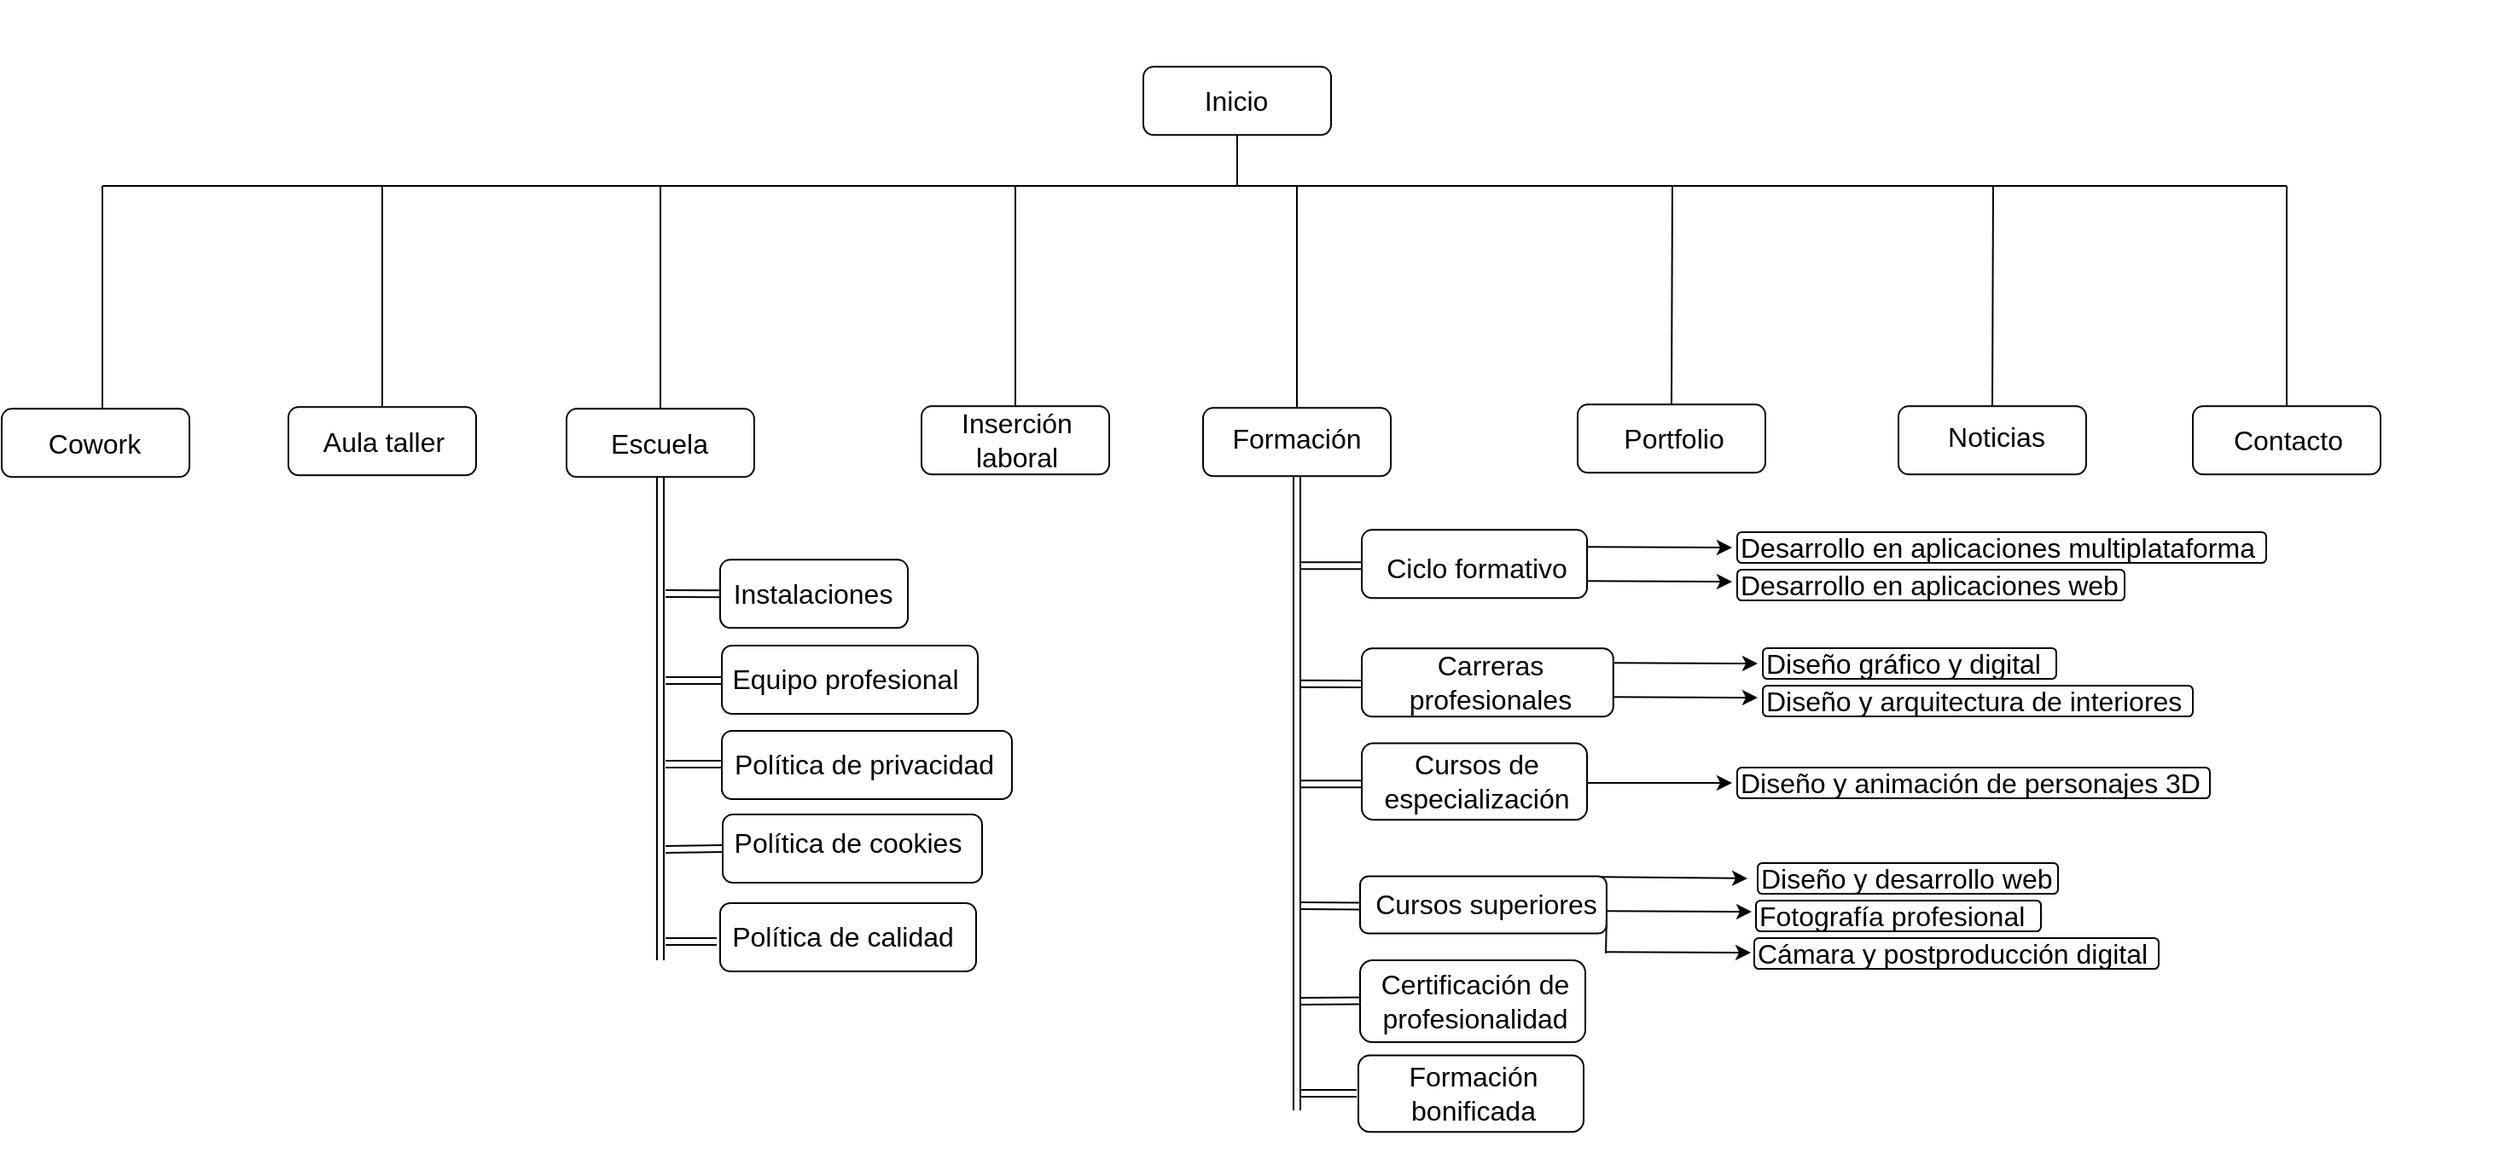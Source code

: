 <mxfile version="12.0.2" type="github" pages="1"><diagram id="-ySqdlJw9_MXb2U4OjLX" name="Page-1"><mxGraphModel dx="2816" dy="1560" grid="1" gridSize="10" guides="1" tooltips="1" connect="1" arrows="1" fold="1" page="1" pageScale="1" pageWidth="827" pageHeight="1169" math="0" shadow="0"><root><mxCell id="0"/><mxCell id="1" parent="0"/><mxCell id="H0dECMqXrJGwn1z7Tc3c-14" value="" style="group" parent="1" vertex="1" connectable="0"><mxGeometry x="202" y="253" width="150" height="50" as="geometry"/></mxCell><mxCell id="H0dECMqXrJGwn1z7Tc3c-15" value="" style="group" parent="H0dECMqXrJGwn1z7Tc3c-14" vertex="1" connectable="0"><mxGeometry width="150" height="50" as="geometry"/></mxCell><mxCell id="H0dECMqXrJGwn1z7Tc3c-70" value="" style="group" parent="H0dECMqXrJGwn1z7Tc3c-15" vertex="1" connectable="0"><mxGeometry x="-1" y="-3.333" width="114" height="40" as="geometry"/></mxCell><mxCell id="H0dECMqXrJGwn1z7Tc3c-16" value="" style="rounded=1;whiteSpace=wrap;html=1;fontSize=16;flipH=1;" parent="H0dECMqXrJGwn1z7Tc3c-70" vertex="1"><mxGeometry x="1" width="110" height="40" as="geometry"/></mxCell><mxCell id="H0dECMqXrJGwn1z7Tc3c-17" value="Aula taller" style="text;html=1;align=center;verticalAlign=middle;whiteSpace=wrap;rounded=0;fontSize=16;" parent="H0dECMqXrJGwn1z7Tc3c-70" vertex="1"><mxGeometry y="13.333" width="114" height="13" as="geometry"/></mxCell><mxCell id="H0dECMqXrJGwn1z7Tc3c-22" value="" style="group;flipH=1;" parent="1" vertex="1" connectable="0"><mxGeometry x="813" y="192" width="150" height="50" as="geometry"/></mxCell><mxCell id="H0dECMqXrJGwn1z7Tc3c-23" value="" style="group" parent="H0dECMqXrJGwn1z7Tc3c-22" vertex="1" connectable="0"><mxGeometry x="-240" y="60.5" width="150" height="50" as="geometry"/></mxCell><mxCell id="H0dECMqXrJGwn1z7Tc3c-73" value="" style="group" parent="H0dECMqXrJGwn1z7Tc3c-23" vertex="1" connectable="0"><mxGeometry x="-1" y="-3.333" width="114" height="40" as="geometry"/></mxCell><mxCell id="H0dECMqXrJGwn1z7Tc3c-24" value="" style="rounded=1;whiteSpace=wrap;html=1;fontSize=16;" parent="H0dECMqXrJGwn1z7Tc3c-73" vertex="1"><mxGeometry x="1" width="110" height="40" as="geometry"/></mxCell><mxCell id="H0dECMqXrJGwn1z7Tc3c-25" value="Inserción laboral" style="text;html=1;align=center;verticalAlign=middle;whiteSpace=wrap;rounded=0;fontSize=16;" parent="H0dECMqXrJGwn1z7Tc3c-73" vertex="1"><mxGeometry y="13.333" width="114" height="13" as="geometry"/></mxCell><mxCell id="H0dECMqXrJGwn1z7Tc3c-26" value="" style="group;flipH=1;" parent="1" vertex="1" connectable="0"><mxGeometry x="1213" y="11.5" width="284" height="55" as="geometry"/></mxCell><mxCell id="H0dECMqXrJGwn1z7Tc3c-27" value="" style="group;flipH=1;" parent="H0dECMqXrJGwn1z7Tc3c-26" vertex="1" connectable="0"><mxGeometry width="284" height="55" as="geometry"/></mxCell><mxCell id="H0dECMqXrJGwn1z7Tc3c-30" value="" style="group" parent="H0dECMqXrJGwn1z7Tc3c-27" vertex="1" connectable="0"><mxGeometry x="-255.5" y="240" width="150" height="50" as="geometry"/></mxCell><mxCell id="H0dECMqXrJGwn1z7Tc3c-31" value="" style="group" parent="H0dECMqXrJGwn1z7Tc3c-30" vertex="1" connectable="0"><mxGeometry width="150" height="50" as="geometry"/></mxCell><mxCell id="H0dECMqXrJGwn1z7Tc3c-32" value="" style="rounded=1;whiteSpace=wrap;html=1;fontSize=16;" parent="H0dECMqXrJGwn1z7Tc3c-31" vertex="1"><mxGeometry y="-3.333" width="110" height="40" as="geometry"/></mxCell><mxCell id="H0dECMqXrJGwn1z7Tc3c-33" value="Portfolio" style="text;html=1;align=center;verticalAlign=middle;whiteSpace=wrap;rounded=0;fontSize=16;" parent="H0dECMqXrJGwn1z7Tc3c-31" vertex="1"><mxGeometry x="-1" y="10" width="114" height="13" as="geometry"/></mxCell><mxCell id="H0dECMqXrJGwn1z7Tc3c-35" value="" style="group;flipH=1;" parent="1" vertex="1" connectable="0"><mxGeometry x="1306" y="244.5" width="150" height="50" as="geometry"/></mxCell><mxCell id="H0dECMqXrJGwn1z7Tc3c-39" value="" style="group;flipH=1;" parent="1" vertex="1" connectable="0"><mxGeometry x="1318" y="252.5" width="150" height="50" as="geometry"/></mxCell><mxCell id="H0dECMqXrJGwn1z7Tc3c-40" value="" style="group" parent="H0dECMqXrJGwn1z7Tc3c-39" vertex="1" connectable="0"><mxGeometry width="150" height="50" as="geometry"/></mxCell><mxCell id="H0dECMqXrJGwn1z7Tc3c-41" value="" style="rounded=1;whiteSpace=wrap;html=1;fontSize=16;" parent="H0dECMqXrJGwn1z7Tc3c-40" vertex="1"><mxGeometry y="-3.333" width="110" height="40" as="geometry"/></mxCell><mxCell id="H0dECMqXrJGwn1z7Tc3c-42" value="Contacto" style="text;html=1;align=center;verticalAlign=middle;whiteSpace=wrap;rounded=0;fontSize=16;" parent="H0dECMqXrJGwn1z7Tc3c-40" vertex="1"><mxGeometry x="-1" y="10" width="114" height="13" as="geometry"/></mxCell><mxCell id="H0dECMqXrJGwn1z7Tc3c-50" value="" style="group;flipH=1;" parent="1" vertex="1" connectable="0"><mxGeometry x="394" y="392.5" width="276" height="100" as="geometry"/></mxCell><mxCell id="H0dECMqXrJGwn1z7Tc3c-51" value="" style="group" parent="H0dECMqXrJGwn1z7Tc3c-50" vertex="1" connectable="0"><mxGeometry width="276" height="100" as="geometry"/></mxCell><mxCell id="H0dECMqXrJGwn1z7Tc3c-52" value="" style="rounded=1;whiteSpace=wrap;html=1;fontSize=16;" parent="H0dECMqXrJGwn1z7Tc3c-51" vertex="1"><mxGeometry x="62" y="-3" width="150" height="40" as="geometry"/></mxCell><mxCell id="H0dECMqXrJGwn1z7Tc3c-53" value="Equipo profesional" style="text;html=1;align=center;verticalAlign=middle;whiteSpace=wrap;rounded=0;fontSize=16;flipH=1;" parent="H0dECMqXrJGwn1z7Tc3c-51" vertex="1"><mxGeometry x="59" y="10" width="151" height="13" as="geometry"/></mxCell><mxCell id="H0dECMqXrJGwn1z7Tc3c-54" value="" style="group;flipH=1;" parent="H0dECMqXrJGwn1z7Tc3c-51" vertex="1" connectable="0"><mxGeometry y="50" width="276" height="50" as="geometry"/></mxCell><mxCell id="H0dECMqXrJGwn1z7Tc3c-55" value="" style="group" parent="H0dECMqXrJGwn1z7Tc3c-54" vertex="1" connectable="0"><mxGeometry width="276" height="50" as="geometry"/></mxCell><mxCell id="H0dECMqXrJGwn1z7Tc3c-56" value="" style="rounded=1;whiteSpace=wrap;html=1;fontSize=16;" parent="H0dECMqXrJGwn1z7Tc3c-55" vertex="1"><mxGeometry x="62" y="-3" width="170" height="40" as="geometry"/></mxCell><mxCell id="H0dECMqXrJGwn1z7Tc3c-57" value="Política de privacidad" style="text;html=1;align=center;verticalAlign=middle;whiteSpace=wrap;rounded=0;fontSize=16;flipH=1;" parent="H0dECMqXrJGwn1z7Tc3c-55" vertex="1"><mxGeometry x="64" y="10" width="163" height="13" as="geometry"/></mxCell><mxCell id="H0dECMqXrJGwn1z7Tc3c-58" value="" style="group;flipH=1;" parent="1" vertex="1" connectable="0"><mxGeometry x="435" y="541.5" width="276" height="50" as="geometry"/></mxCell><mxCell id="H0dECMqXrJGwn1z7Tc3c-59" value="" style="group" parent="H0dECMqXrJGwn1z7Tc3c-58" vertex="1" connectable="0"><mxGeometry width="276" height="50" as="geometry"/></mxCell><mxCell id="H0dECMqXrJGwn1z7Tc3c-60" value="" style="rounded=1;whiteSpace=wrap;html=1;fontSize=16;" parent="H0dECMqXrJGwn1z7Tc3c-59" vertex="1"><mxGeometry x="20" y="-1" width="150" height="40" as="geometry"/></mxCell><mxCell id="H0dECMqXrJGwn1z7Tc3c-61" value="Política de calidad" style="text;html=1;align=center;verticalAlign=middle;whiteSpace=wrap;rounded=0;fontSize=16;flipH=1;" parent="H0dECMqXrJGwn1z7Tc3c-59" vertex="1"><mxGeometry x="24" y="12" width="136" height="13" as="geometry"/></mxCell><mxCell id="H0dECMqXrJGwn1z7Tc3c-62" value="" style="group;flipH=1;" parent="1" vertex="1" connectable="0"><mxGeometry x="313" y="491.5" width="276" height="50" as="geometry"/></mxCell><mxCell id="H0dECMqXrJGwn1z7Tc3c-63" value="" style="group" parent="H0dECMqXrJGwn1z7Tc3c-62" vertex="1" connectable="0"><mxGeometry x="124.5" y="-5" width="276" height="50" as="geometry"/></mxCell><mxCell id="H0dECMqXrJGwn1z7Tc3c-64" value="" style="rounded=1;whiteSpace=wrap;html=1;fontSize=16;" parent="H0dECMqXrJGwn1z7Tc3c-63" vertex="1"><mxGeometry x="19" y="2" width="152" height="40" as="geometry"/></mxCell><mxCell id="H0dECMqXrJGwn1z7Tc3c-65" value="Política de cookies" style="text;html=1;align=center;verticalAlign=middle;whiteSpace=wrap;rounded=0;fontSize=16;flipH=1;" parent="H0dECMqXrJGwn1z7Tc3c-63" vertex="1"><mxGeometry x="24" y="12" width="136" height="13" as="geometry"/></mxCell><mxCell id="H0dECMqXrJGwn1z7Tc3c-69" value="" style="group" parent="1" vertex="1" connectable="0"><mxGeometry x="34" y="254" width="110" height="50" as="geometry"/></mxCell><mxCell id="H0dECMqXrJGwn1z7Tc3c-9" value="" style="group;flipH=1;" parent="H0dECMqXrJGwn1z7Tc3c-69" vertex="1" connectable="0"><mxGeometry width="110" height="50" as="geometry"/></mxCell><mxCell id="H0dECMqXrJGwn1z7Tc3c-10" value="" style="group" parent="H0dECMqXrJGwn1z7Tc3c-9" vertex="1" connectable="0"><mxGeometry width="110" height="50" as="geometry"/></mxCell><mxCell id="H0dECMqXrJGwn1z7Tc3c-11" value="" style="rounded=1;whiteSpace=wrap;html=1;fontSize=16;" parent="H0dECMqXrJGwn1z7Tc3c-10" vertex="1"><mxGeometry y="-3.333" width="110" height="40" as="geometry"/></mxCell><mxCell id="H0dECMqXrJGwn1z7Tc3c-12" value="Cowork" style="text;html=1;align=center;verticalAlign=middle;whiteSpace=wrap;rounded=0;fontSize=16;" parent="H0dECMqXrJGwn1z7Tc3c-10" vertex="1"><mxGeometry x="36" y="10" width="36.667" height="13.333" as="geometry"/></mxCell><mxCell id="H0dECMqXrJGwn1z7Tc3c-72" value="" style="group" parent="1" vertex="1" connectable="0"><mxGeometry x="703" y="53.5" width="110" height="50" as="geometry"/></mxCell><mxCell id="H0dECMqXrJGwn1z7Tc3c-7" value="" style="group" parent="H0dECMqXrJGwn1z7Tc3c-72" vertex="1" connectable="0"><mxGeometry width="110" height="50" as="geometry"/></mxCell><mxCell id="H0dECMqXrJGwn1z7Tc3c-3" value="" style="group" parent="H0dECMqXrJGwn1z7Tc3c-7" vertex="1" connectable="0"><mxGeometry width="110" height="50" as="geometry"/></mxCell><mxCell id="H0dECMqXrJGwn1z7Tc3c-6" value="" style="rounded=1;whiteSpace=wrap;html=1;fontSize=16;" parent="H0dECMqXrJGwn1z7Tc3c-3" vertex="1"><mxGeometry y="-3.333" width="110" height="40" as="geometry"/></mxCell><mxCell id="H0dECMqXrJGwn1z7Tc3c-1" value="Inicio" style="text;html=1;align=center;verticalAlign=middle;whiteSpace=wrap;rounded=0;fontSize=16;" parent="H0dECMqXrJGwn1z7Tc3c-3" vertex="1"><mxGeometry x="36" y="10" width="36.667" height="13.333" as="geometry"/></mxCell><mxCell id="AYn5qK8sxuK3q6k_qDAS-67" value="" style="group" vertex="1" connectable="0" parent="1"><mxGeometry x="736" y="250.167" width="625" height="439.333" as="geometry"/></mxCell><mxCell id="H0dECMqXrJGwn1z7Tc3c-101" value="" style="group;flipH=1;" parent="AYn5qK8sxuK3q6k_qDAS-67" vertex="1" connectable="0"><mxGeometry x="94" y="277.333" width="197" height="42" as="geometry"/></mxCell><mxCell id="H0dECMqXrJGwn1z7Tc3c-102" value="" style="group" parent="H0dECMqXrJGwn1z7Tc3c-101" vertex="1" connectable="0"><mxGeometry width="197.0" height="42" as="geometry"/></mxCell><mxCell id="AYn5qK8sxuK3q6k_qDAS-21" value="" style="group" vertex="1" connectable="0" parent="H0dECMqXrJGwn1z7Tc3c-102"><mxGeometry x="-1.313" y="-2.8" width="149.72" height="33.6" as="geometry"/></mxCell><mxCell id="H0dECMqXrJGwn1z7Tc3c-103" value="" style="rounded=1;whiteSpace=wrap;html=1;fontSize=16;" parent="AYn5qK8sxuK3q6k_qDAS-21" vertex="1"><mxGeometry x="1.313" width="144.467" height="33.6" as="geometry"/></mxCell><mxCell id="H0dECMqXrJGwn1z7Tc3c-104" value="Cursos superiores" style="text;html=1;align=center;verticalAlign=middle;whiteSpace=wrap;rounded=0;fontSize=16;" parent="AYn5qK8sxuK3q6k_qDAS-21" vertex="1"><mxGeometry y="11.2" width="149.72" height="10.92" as="geometry"/></mxCell><mxCell id="H0dECMqXrJGwn1z7Tc3c-106" value="" style="group;flipH=1;" parent="AYn5qK8sxuK3q6k_qDAS-67" vertex="1" connectable="0"><mxGeometry x="94" y="327.833" width="180" height="60" as="geometry"/></mxCell><mxCell id="H0dECMqXrJGwn1z7Tc3c-107" value="" style="group" parent="H0dECMqXrJGwn1z7Tc3c-106" vertex="1" connectable="0"><mxGeometry width="180" height="60" as="geometry"/></mxCell><mxCell id="AYn5qK8sxuK3q6k_qDAS-23" value="" style="group" vertex="1" connectable="0" parent="H0dECMqXrJGwn1z7Tc3c-107"><mxGeometry x="-1.2" y="-4.0" width="136.8" height="48" as="geometry"/></mxCell><mxCell id="H0dECMqXrJGwn1z7Tc3c-108" value="" style="rounded=1;whiteSpace=wrap;html=1;fontSize=16;" parent="AYn5qK8sxuK3q6k_qDAS-23" vertex="1"><mxGeometry x="1.2" width="132" height="48" as="geometry"/></mxCell><mxCell id="H0dECMqXrJGwn1z7Tc3c-109" value="Certificación de profesionalidad" style="text;html=1;align=center;verticalAlign=middle;whiteSpace=wrap;rounded=0;fontSize=16;" parent="AYn5qK8sxuK3q6k_qDAS-23" vertex="1"><mxGeometry y="16" width="136.8" height="15.6" as="geometry"/></mxCell><mxCell id="AYn5qK8sxuK3q6k_qDAS-20" value="" style="group" vertex="1" connectable="0" parent="AYn5qK8sxuK3q6k_qDAS-67"><mxGeometry x="95" y="144.333" width="201" height="50" as="geometry"/></mxCell><mxCell id="AYn5qK8sxuK3q6k_qDAS-6" value="" style="group;flipH=1;" vertex="1" connectable="0" parent="AYn5qK8sxuK3q6k_qDAS-20"><mxGeometry width="201" height="50" as="geometry"/></mxCell><mxCell id="AYn5qK8sxuK3q6k_qDAS-7" value="" style="group" vertex="1" connectable="0" parent="AYn5qK8sxuK3q6k_qDAS-6"><mxGeometry width="201" height="50" as="geometry"/></mxCell><mxCell id="AYn5qK8sxuK3q6k_qDAS-8" value="" style="rounded=1;whiteSpace=wrap;html=1;fontSize=16;" vertex="1" parent="AYn5qK8sxuK3q6k_qDAS-7"><mxGeometry y="-3.333" width="147.4" height="40" as="geometry"/></mxCell><mxCell id="AYn5qK8sxuK3q6k_qDAS-9" value="Carreras profesionales" style="text;html=1;align=center;verticalAlign=middle;whiteSpace=wrap;rounded=0;fontSize=16;" vertex="1" parent="AYn5qK8sxuK3q6k_qDAS-7"><mxGeometry x="-1.34" y="10" width="152.76" height="13" as="geometry"/></mxCell><mxCell id="AYn5qK8sxuK3q6k_qDAS-22" value="" style="group" vertex="1" connectable="0" parent="AYn5qK8sxuK3q6k_qDAS-67"><mxGeometry x="95" y="200.333" width="180" height="56" as="geometry"/></mxCell><mxCell id="AYn5qK8sxuK3q6k_qDAS-10" value="" style="group;flipH=1;" vertex="1" connectable="0" parent="AYn5qK8sxuK3q6k_qDAS-22"><mxGeometry width="180" height="56" as="geometry"/></mxCell><mxCell id="AYn5qK8sxuK3q6k_qDAS-11" value="" style="group" vertex="1" connectable="0" parent="AYn5qK8sxuK3q6k_qDAS-10"><mxGeometry width="180" height="56.0" as="geometry"/></mxCell><mxCell id="AYn5qK8sxuK3q6k_qDAS-12" value="" style="rounded=1;whiteSpace=wrap;html=1;fontSize=16;" vertex="1" parent="AYn5qK8sxuK3q6k_qDAS-11"><mxGeometry y="-3.733" width="132" height="44.8" as="geometry"/></mxCell><mxCell id="AYn5qK8sxuK3q6k_qDAS-13" value="Cursos de especialización" style="text;html=1;align=center;verticalAlign=middle;whiteSpace=wrap;rounded=0;fontSize=16;" vertex="1" parent="AYn5qK8sxuK3q6k_qDAS-11"><mxGeometry x="-1.2" y="11.2" width="136.8" height="14.56" as="geometry"/></mxCell><mxCell id="AYn5qK8sxuK3q6k_qDAS-24" value="" style="group" vertex="1" connectable="0" parent="AYn5qK8sxuK3q6k_qDAS-67"><mxGeometry x="93" y="383.333" width="180" height="56" as="geometry"/></mxCell><mxCell id="AYn5qK8sxuK3q6k_qDAS-14" value="" style="group;flipH=1;" vertex="1" connectable="0" parent="AYn5qK8sxuK3q6k_qDAS-24"><mxGeometry width="180" height="56" as="geometry"/></mxCell><mxCell id="AYn5qK8sxuK3q6k_qDAS-15" value="" style="group" vertex="1" connectable="0" parent="AYn5qK8sxuK3q6k_qDAS-14"><mxGeometry width="180" height="56.0" as="geometry"/></mxCell><mxCell id="AYn5qK8sxuK3q6k_qDAS-16" value="" style="rounded=1;whiteSpace=wrap;html=1;fontSize=16;" vertex="1" parent="AYn5qK8sxuK3q6k_qDAS-15"><mxGeometry y="-3.733" width="132" height="44.8" as="geometry"/></mxCell><mxCell id="AYn5qK8sxuK3q6k_qDAS-17" value="Formación bonificada" style="text;html=1;align=center;verticalAlign=middle;whiteSpace=wrap;rounded=0;fontSize=16;" vertex="1" parent="AYn5qK8sxuK3q6k_qDAS-15"><mxGeometry x="-1.2" y="11.2" width="136.8" height="14.56" as="geometry"/></mxCell><mxCell id="H0dECMqXrJGwn1z7Tc3c-28" value="" style="rounded=1;whiteSpace=wrap;html=1;fontSize=16;" parent="AYn5qK8sxuK3q6k_qDAS-67" vertex="1"><mxGeometry x="2" width="110" height="40" as="geometry"/></mxCell><mxCell id="AYn5qK8sxuK3q6k_qDAS-25" value="Formación" style="text;html=1;align=center;verticalAlign=middle;whiteSpace=wrap;rounded=0;fontSize=16;" vertex="1" parent="AYn5qK8sxuK3q6k_qDAS-67"><mxGeometry y="11.333" width="114" height="13" as="geometry"/></mxCell><mxCell id="AYn5qK8sxuK3q6k_qDAS-26" value="" style="shape=link;html=1;entryX=0.5;entryY=1;entryDx=0;entryDy=0;" edge="1" parent="AYn5qK8sxuK3q6k_qDAS-67" target="H0dECMqXrJGwn1z7Tc3c-28"><mxGeometry width="50" height="50" relative="1" as="geometry"><mxPoint x="57" y="411.833" as="sourcePoint"/><mxPoint x="-508" y="461.833" as="targetPoint"/></mxGeometry></mxCell><mxCell id="AYn5qK8sxuK3q6k_qDAS-27" value="" style="shape=link;html=1;spacing=2;" edge="1" parent="AYn5qK8sxuK3q6k_qDAS-67"><mxGeometry width="50" height="50" relative="1" as="geometry"><mxPoint x="59" y="401.833" as="sourcePoint"/><mxPoint x="92" y="401.833" as="targetPoint"/></mxGeometry></mxCell><mxCell id="AYn5qK8sxuK3q6k_qDAS-29" value="" style="shape=link;html=1;spacing=2;entryX=0.007;entryY=0.5;entryDx=0;entryDy=0;entryPerimeter=0;" edge="1" parent="AYn5qK8sxuK3q6k_qDAS-67" target="H0dECMqXrJGwn1z7Tc3c-109"><mxGeometry width="50" height="50" relative="1" as="geometry"><mxPoint x="59" y="347.833" as="sourcePoint"/><mxPoint x="89.8" y="347.633" as="targetPoint"/></mxGeometry></mxCell><mxCell id="AYn5qK8sxuK3q6k_qDAS-30" value="" style="shape=link;html=1;spacing=2;entryX=0.01;entryY=0.576;entryDx=0;entryDy=0;entryPerimeter=0;" edge="1" parent="AYn5qK8sxuK3q6k_qDAS-67" target="H0dECMqXrJGwn1z7Tc3c-104"><mxGeometry width="50" height="50" relative="1" as="geometry"><mxPoint x="59" y="291.833" as="sourcePoint"/><mxPoint x="93.758" y="291.633" as="targetPoint"/></mxGeometry></mxCell><mxCell id="AYn5qK8sxuK3q6k_qDAS-31" value="" style="shape=link;html=1;spacing=2;entryX=0.01;entryY=0.576;entryDx=0;entryDy=0;entryPerimeter=0;" edge="1" parent="AYn5qK8sxuK3q6k_qDAS-67"><mxGeometry width="50" height="50" relative="1" as="geometry"><mxPoint x="59" y="220.462" as="sourcePoint"/><mxPoint x="95.168" y="220.497" as="targetPoint"/></mxGeometry></mxCell><mxCell id="AYn5qK8sxuK3q6k_qDAS-32" value="" style="shape=link;html=1;spacing=2;entryX=0.01;entryY=0.576;entryDx=0;entryDy=0;entryPerimeter=0;" edge="1" parent="AYn5qK8sxuK3q6k_qDAS-67"><mxGeometry width="50" height="50" relative="1" as="geometry"><mxPoint x="59" y="161.769" as="sourcePoint"/><mxPoint x="95.168" y="161.804" as="targetPoint"/></mxGeometry></mxCell><mxCell id="AYn5qK8sxuK3q6k_qDAS-33" value="" style="shape=link;html=1;spacing=2;entryX=0.01;entryY=0.576;entryDx=0;entryDy=0;entryPerimeter=0;" edge="1" parent="AYn5qK8sxuK3q6k_qDAS-67"><mxGeometry width="50" height="50" relative="1" as="geometry"><mxPoint x="59" y="92.425" as="sourcePoint"/><mxPoint x="95.168" y="92.46" as="targetPoint"/></mxGeometry></mxCell><mxCell id="AYn5qK8sxuK3q6k_qDAS-1" value="" style="group;flipH=1;" vertex="1" connectable="0" parent="AYn5qK8sxuK3q6k_qDAS-67"><mxGeometry x="95" y="76.833" width="180" height="50" as="geometry"/></mxCell><mxCell id="AYn5qK8sxuK3q6k_qDAS-2" value="" style="group" vertex="1" connectable="0" parent="AYn5qK8sxuK3q6k_qDAS-1"><mxGeometry width="180" height="50" as="geometry"/></mxCell><mxCell id="AYn5qK8sxuK3q6k_qDAS-3" value="" style="rounded=1;whiteSpace=wrap;html=1;fontSize=16;" vertex="1" parent="AYn5qK8sxuK3q6k_qDAS-2"><mxGeometry y="-5.333" width="132" height="40" as="geometry"/></mxCell><mxCell id="AYn5qK8sxuK3q6k_qDAS-4" value="Ciclo formativo" style="text;html=1;align=center;verticalAlign=middle;whiteSpace=wrap;rounded=0;fontSize=16;" vertex="1" parent="AYn5qK8sxuK3q6k_qDAS-2"><mxGeometry x="-1.2" y="10" width="136.8" height="13" as="geometry"/></mxCell><mxCell id="AYn5qK8sxuK3q6k_qDAS-38" value="" style="endArrow=classic;html=1;exitX=1;exitY=0.25;exitDx=0;exitDy=0;" edge="1" parent="AYn5qK8sxuK3q6k_qDAS-67" source="AYn5qK8sxuK3q6k_qDAS-3"><mxGeometry width="50" height="50" relative="1" as="geometry"><mxPoint x="250" y="86.833" as="sourcePoint"/><mxPoint x="312" y="81.833" as="targetPoint"/></mxGeometry></mxCell><mxCell id="AYn5qK8sxuK3q6k_qDAS-39" value="" style="endArrow=classic;html=1;exitX=1;exitY=0.75;exitDx=0;exitDy=0;" edge="1" parent="AYn5qK8sxuK3q6k_qDAS-67" source="AYn5qK8sxuK3q6k_qDAS-3"><mxGeometry width="50" height="50" relative="1" as="geometry"><mxPoint x="237" y="91.5" as="sourcePoint"/><mxPoint x="312" y="101.833" as="targetPoint"/></mxGeometry></mxCell><mxCell id="AYn5qK8sxuK3q6k_qDAS-40" value="Desarrollo en aplicaciones multiplataforma" style="text;html=1;align=left;verticalAlign=middle;whiteSpace=wrap;rounded=1;fontSize=16;strokeColor=#000000;strokeWidth=1;perimeterSpacing=0;comic=0;shadow=0;glass=0;fillColor=none;" vertex="1" parent="AYn5qK8sxuK3q6k_qDAS-67"><mxGeometry x="315" y="72.833" width="310" height="18" as="geometry"/></mxCell><mxCell id="AYn5qK8sxuK3q6k_qDAS-41" value="Desarrollo en aplicaciones web" style="text;html=1;align=left;verticalAlign=middle;whiteSpace=wrap;rounded=1;fontSize=16;strokeColor=#000000;strokeWidth=1;perimeterSpacing=0;comic=0;shadow=0;glass=0;fillColor=none;" vertex="1" parent="AYn5qK8sxuK3q6k_qDAS-67"><mxGeometry x="315" y="94.833" width="227" height="18" as="geometry"/></mxCell><mxCell id="AYn5qK8sxuK3q6k_qDAS-44" value="" style="endArrow=classic;html=1;exitX=1;exitY=0.25;exitDx=0;exitDy=0;" edge="1" parent="AYn5qK8sxuK3q6k_qDAS-67"><mxGeometry width="50" height="50" relative="1" as="geometry"><mxPoint x="242" y="149.5" as="sourcePoint"/><mxPoint x="327" y="149.833" as="targetPoint"/></mxGeometry></mxCell><mxCell id="AYn5qK8sxuK3q6k_qDAS-45" value="" style="endArrow=classic;html=1;exitX=1;exitY=0.75;exitDx=0;exitDy=0;" edge="1" parent="AYn5qK8sxuK3q6k_qDAS-67"><mxGeometry width="50" height="50" relative="1" as="geometry"><mxPoint x="242" y="169.5" as="sourcePoint"/><mxPoint x="327" y="169.833" as="targetPoint"/></mxGeometry></mxCell><mxCell id="AYn5qK8sxuK3q6k_qDAS-46" value="Diseño gráfico y digital" style="text;html=1;align=left;verticalAlign=middle;whiteSpace=wrap;rounded=1;fontSize=16;strokeColor=#000000;strokeWidth=1;perimeterSpacing=0;comic=0;shadow=0;glass=0;fillColor=none;" vertex="1" parent="AYn5qK8sxuK3q6k_qDAS-67"><mxGeometry x="330" y="140.833" width="172" height="18" as="geometry"/></mxCell><mxCell id="AYn5qK8sxuK3q6k_qDAS-47" value="Diseño y arquitectura de interiores" style="text;html=1;align=left;verticalAlign=middle;whiteSpace=wrap;rounded=1;fontSize=16;strokeColor=#000000;strokeWidth=1;perimeterSpacing=0;comic=0;shadow=0;glass=0;fillColor=none;" vertex="1" parent="AYn5qK8sxuK3q6k_qDAS-67"><mxGeometry x="330" y="162.833" width="252" height="18" as="geometry"/></mxCell><mxCell id="AYn5qK8sxuK3q6k_qDAS-48" value="" style="endArrow=classic;html=1;" edge="1" parent="AYn5qK8sxuK3q6k_qDAS-67"><mxGeometry width="50" height="50" relative="1" as="geometry"><mxPoint x="227" y="219.833" as="sourcePoint"/><mxPoint x="312" y="219.833" as="targetPoint"/></mxGeometry></mxCell><mxCell id="AYn5qK8sxuK3q6k_qDAS-50" value="Diseño y animación de personajes 3D" style="text;html=1;align=left;verticalAlign=middle;whiteSpace=wrap;rounded=1;fontSize=16;strokeColor=#000000;strokeWidth=1;perimeterSpacing=0;comic=0;shadow=0;glass=0;fillColor=none;" vertex="1" parent="AYn5qK8sxuK3q6k_qDAS-67"><mxGeometry x="315" y="210.833" width="277" height="18" as="geometry"/></mxCell><mxCell id="AYn5qK8sxuK3q6k_qDAS-53" value="" style="endArrow=classic;html=1;exitX=1;exitY=0.25;exitDx=0;exitDy=0;" edge="1" parent="AYn5qK8sxuK3q6k_qDAS-67"><mxGeometry width="50" height="50" relative="1" as="geometry"><mxPoint x="235.5" y="275.0" as="sourcePoint"/><mxPoint x="321" y="275.833" as="targetPoint"/></mxGeometry></mxCell><mxCell id="AYn5qK8sxuK3q6k_qDAS-54" value="" style="endArrow=classic;html=1;exitX=1;exitY=0.75;exitDx=0;exitDy=0;" edge="1" parent="AYn5qK8sxuK3q6k_qDAS-67"><mxGeometry width="50" height="50" relative="1" as="geometry"><mxPoint x="238.5" y="295.0" as="sourcePoint"/><mxPoint x="323.5" y="295.333" as="targetPoint"/></mxGeometry></mxCell><mxCell id="AYn5qK8sxuK3q6k_qDAS-55" value="Diseño y desarrollo web" style="text;html=1;align=left;verticalAlign=middle;whiteSpace=wrap;rounded=1;fontSize=16;strokeColor=#000000;strokeWidth=1;perimeterSpacing=0;comic=0;shadow=0;glass=0;fillColor=none;" vertex="1" parent="AYn5qK8sxuK3q6k_qDAS-67"><mxGeometry x="327" y="266.833" width="176" height="18" as="geometry"/></mxCell><mxCell id="AYn5qK8sxuK3q6k_qDAS-56" value="Fotografía profesional" style="text;html=1;align=left;verticalAlign=middle;whiteSpace=wrap;rounded=1;fontSize=16;strokeColor=#000000;strokeWidth=1;perimeterSpacing=0;comic=0;shadow=0;glass=0;fillColor=none;" vertex="1" parent="AYn5qK8sxuK3q6k_qDAS-67"><mxGeometry x="326" y="288.833" width="167" height="18" as="geometry"/></mxCell><mxCell id="AYn5qK8sxuK3q6k_qDAS-61" value="" style="endArrow=classic;html=1;exitX=1;exitY=0.25;exitDx=0;exitDy=0;" edge="1" parent="AYn5qK8sxuK3q6k_qDAS-67"><mxGeometry width="50" height="50" relative="1" as="geometry"><mxPoint x="238" y="319.0" as="sourcePoint"/><mxPoint x="323" y="319.333" as="targetPoint"/></mxGeometry></mxCell><mxCell id="AYn5qK8sxuK3q6k_qDAS-63" value="Cámara y postproducción digital" style="text;html=1;align=left;verticalAlign=middle;whiteSpace=wrap;rounded=1;fontSize=16;strokeColor=#000000;strokeWidth=1;perimeterSpacing=0;comic=0;shadow=0;glass=0;fillColor=none;" vertex="1" parent="AYn5qK8sxuK3q6k_qDAS-67"><mxGeometry x="325" y="310.833" width="237" height="18" as="geometry"/></mxCell><mxCell id="AYn5qK8sxuK3q6k_qDAS-65" value="" style="endArrow=none;html=1;entryX=1;entryY=0.75;entryDx=0;entryDy=0;" edge="1" parent="AYn5qK8sxuK3q6k_qDAS-67" target="H0dECMqXrJGwn1z7Tc3c-103"><mxGeometry width="50" height="50" relative="1" as="geometry"><mxPoint x="238" y="319.833" as="sourcePoint"/><mxPoint x="242" y="461.833" as="targetPoint"/></mxGeometry></mxCell><mxCell id="AYn5qK8sxuK3q6k_qDAS-68" value="" style="group" vertex="1" connectable="0" parent="1"><mxGeometry x="365" y="254" width="200" height="320" as="geometry"/></mxCell><mxCell id="H0dECMqXrJGwn1z7Tc3c-45" value="" style="group;flipH=1;" parent="AYn5qK8sxuK3q6k_qDAS-68" vertex="1" connectable="0"><mxGeometry x="90" y="88.5" width="110" height="50" as="geometry"/></mxCell><mxCell id="H0dECMqXrJGwn1z7Tc3c-46" value="" style="group" parent="H0dECMqXrJGwn1z7Tc3c-45" vertex="1" connectable="0"><mxGeometry width="110" height="50" as="geometry"/></mxCell><mxCell id="H0dECMqXrJGwn1z7Tc3c-47" value="" style="rounded=1;whiteSpace=wrap;html=1;fontSize=16;" parent="H0dECMqXrJGwn1z7Tc3c-46" vertex="1"><mxGeometry y="-3.333" width="110" height="40" as="geometry"/></mxCell><mxCell id="H0dECMqXrJGwn1z7Tc3c-48" value="Instalaciones" style="text;html=1;align=center;verticalAlign=middle;whiteSpace=wrap;rounded=0;fontSize=16;" parent="H0dECMqXrJGwn1z7Tc3c-46" vertex="1"><mxGeometry x="36" y="10" width="36.667" height="13.333" as="geometry"/></mxCell><mxCell id="H0dECMqXrJGwn1z7Tc3c-71" value="" style="group" parent="AYn5qK8sxuK3q6k_qDAS-68" vertex="1" connectable="0"><mxGeometry width="110" height="50" as="geometry"/></mxCell><mxCell id="H0dECMqXrJGwn1z7Tc3c-18" value="" style="group;flipH=1;" parent="H0dECMqXrJGwn1z7Tc3c-71" vertex="1" connectable="0"><mxGeometry width="110" height="50" as="geometry"/></mxCell><mxCell id="H0dECMqXrJGwn1z7Tc3c-19" value="" style="group" parent="H0dECMqXrJGwn1z7Tc3c-18" vertex="1" connectable="0"><mxGeometry width="110" height="50" as="geometry"/></mxCell><mxCell id="H0dECMqXrJGwn1z7Tc3c-20" value="" style="rounded=1;whiteSpace=wrap;html=1;fontSize=16;" parent="H0dECMqXrJGwn1z7Tc3c-19" vertex="1"><mxGeometry y="-3.333" width="110" height="40" as="geometry"/></mxCell><mxCell id="H0dECMqXrJGwn1z7Tc3c-21" value="Escuela" style="text;html=1;align=center;verticalAlign=middle;whiteSpace=wrap;rounded=0;fontSize=16;" parent="H0dECMqXrJGwn1z7Tc3c-19" vertex="1"><mxGeometry x="36" y="10" width="36.667" height="13.333" as="geometry"/></mxCell><mxCell id="H0dECMqXrJGwn1z7Tc3c-81" value="" style="shape=link;html=1;fontSize=16;entryX=0.5;entryY=1;entryDx=0;entryDy=0;" parent="AYn5qK8sxuK3q6k_qDAS-68" target="H0dECMqXrJGwn1z7Tc3c-20" edge="1"><mxGeometry width="50" height="50" relative="1" as="geometry"><mxPoint x="55" y="320" as="sourcePoint"/><mxPoint x="-262" y="360" as="targetPoint"/></mxGeometry></mxCell><mxCell id="H0dECMqXrJGwn1z7Tc3c-82" value="" style="shape=link;html=1;fontSize=16;" parent="AYn5qK8sxuK3q6k_qDAS-68" edge="1"><mxGeometry width="50" height="50" relative="1" as="geometry"><mxPoint x="88" y="309" as="sourcePoint"/><mxPoint x="58" y="309" as="targetPoint"/></mxGeometry></mxCell><mxCell id="H0dECMqXrJGwn1z7Tc3c-83" value="" style="shape=link;html=1;fontSize=16;entryX=0;entryY=0.5;entryDx=0;entryDy=0;" parent="AYn5qK8sxuK3q6k_qDAS-68" target="H0dECMqXrJGwn1z7Tc3c-64" edge="1"><mxGeometry width="50" height="50" relative="1" as="geometry"><mxPoint x="58" y="255" as="sourcePoint"/><mxPoint x="-262" y="360" as="targetPoint"/></mxGeometry></mxCell><mxCell id="H0dECMqXrJGwn1z7Tc3c-85" value="" style="shape=link;html=1;fontSize=16;" parent="AYn5qK8sxuK3q6k_qDAS-68" edge="1"><mxGeometry width="50" height="50" relative="1" as="geometry"><mxPoint x="91" y="205" as="sourcePoint"/><mxPoint x="58" y="205" as="targetPoint"/></mxGeometry></mxCell><mxCell id="H0dECMqXrJGwn1z7Tc3c-87" value="" style="shape=link;html=1;fontSize=16;" parent="AYn5qK8sxuK3q6k_qDAS-68" edge="1"><mxGeometry width="50" height="50" relative="1" as="geometry"><mxPoint x="58" y="156" as="sourcePoint"/><mxPoint x="91" y="156" as="targetPoint"/></mxGeometry></mxCell><mxCell id="H0dECMqXrJGwn1z7Tc3c-88" value="" style="shape=link;html=1;fontSize=16;entryX=0;entryY=0.5;entryDx=0;entryDy=0;" parent="AYn5qK8sxuK3q6k_qDAS-68" target="H0dECMqXrJGwn1z7Tc3c-47" edge="1"><mxGeometry width="50" height="50" relative="1" as="geometry"><mxPoint x="58" y="105" as="sourcePoint"/><mxPoint x="78" y="90" as="targetPoint"/></mxGeometry></mxCell><mxCell id="H0dECMqXrJGwn1z7Tc3c-37" value="" style="rounded=1;whiteSpace=wrap;html=1;fontSize=16;" parent="1" vertex="1"><mxGeometry x="1145.5" y="249.167" width="110" height="40" as="geometry"/></mxCell><mxCell id="H0dECMqXrJGwn1z7Tc3c-38" value="Noticias" style="text;html=1;align=center;verticalAlign=middle;whiteSpace=wrap;rounded=0;fontSize=16;" parent="1" vertex="1"><mxGeometry x="1145.5" y="260.5" width="114" height="13" as="geometry"/></mxCell><mxCell id="AYn5qK8sxuK3q6k_qDAS-75" value="" style="endArrow=none;html=1;entryX=0.5;entryY=1;entryDx=0;entryDy=0;" edge="1" parent="1" target="H0dECMqXrJGwn1z7Tc3c-6"><mxGeometry width="50" height="50" relative="1" as="geometry"><mxPoint x="758" y="120" as="sourcePoint"/><mxPoint x="83" y="710" as="targetPoint"/></mxGeometry></mxCell><mxCell id="AYn5qK8sxuK3q6k_qDAS-76" value="" style="endArrow=none;html=1;" edge="1" parent="1"><mxGeometry width="50" height="50" relative="1" as="geometry"><mxPoint x="93" y="120" as="sourcePoint"/><mxPoint x="759" y="120" as="targetPoint"/></mxGeometry></mxCell><mxCell id="AYn5qK8sxuK3q6k_qDAS-77" value="" style="endArrow=none;html=1;" edge="1" parent="1"><mxGeometry width="50" height="50" relative="1" as="geometry"><mxPoint x="757.362" y="120" as="sourcePoint"/><mxPoint x="1373" y="120" as="targetPoint"/></mxGeometry></mxCell><mxCell id="AYn5qK8sxuK3q6k_qDAS-80" value="" style="endArrow=none;html=1;" edge="1" parent="1"><mxGeometry width="50" height="50" relative="1" as="geometry"><mxPoint x="93" y="250" as="sourcePoint"/><mxPoint x="93" y="120" as="targetPoint"/></mxGeometry></mxCell><mxCell id="AYn5qK8sxuK3q6k_qDAS-81" value="" style="endArrow=none;html=1;exitX=0.5;exitY=0;exitDx=0;exitDy=0;" edge="1" parent="1" source="H0dECMqXrJGwn1z7Tc3c-16"><mxGeometry width="50" height="50" relative="1" as="geometry"><mxPoint x="253" y="240" as="sourcePoint"/><mxPoint x="257" y="120" as="targetPoint"/></mxGeometry></mxCell><mxCell id="AYn5qK8sxuK3q6k_qDAS-82" value="" style="endArrow=none;html=1;exitX=0.5;exitY=0;exitDx=0;exitDy=0;" edge="1" parent="1" source="H0dECMqXrJGwn1z7Tc3c-20"><mxGeometry width="50" height="50" relative="1" as="geometry"><mxPoint x="403" y="230" as="sourcePoint"/><mxPoint x="420" y="120" as="targetPoint"/></mxGeometry></mxCell><mxCell id="AYn5qK8sxuK3q6k_qDAS-83" value="" style="endArrow=none;html=1;exitX=0.5;exitY=0;exitDx=0;exitDy=0;" edge="1" parent="1" source="H0dECMqXrJGwn1z7Tc3c-24"><mxGeometry width="50" height="50" relative="1" as="geometry"><mxPoint x="623" y="220" as="sourcePoint"/><mxPoint x="628" y="120" as="targetPoint"/></mxGeometry></mxCell><mxCell id="AYn5qK8sxuK3q6k_qDAS-84" value="" style="endArrow=none;html=1;exitX=0.5;exitY=0;exitDx=0;exitDy=0;" edge="1" parent="1" source="H0dECMqXrJGwn1z7Tc3c-28"><mxGeometry width="50" height="50" relative="1" as="geometry"><mxPoint x="783" y="230" as="sourcePoint"/><mxPoint x="793" y="120" as="targetPoint"/></mxGeometry></mxCell><mxCell id="AYn5qK8sxuK3q6k_qDAS-85" value="" style="endArrow=none;html=1;exitX=0.5;exitY=0;exitDx=0;exitDy=0;" edge="1" parent="1" source="H0dECMqXrJGwn1z7Tc3c-32"><mxGeometry width="50" height="50" relative="1" as="geometry"><mxPoint x="1003" y="230" as="sourcePoint"/><mxPoint x="1013" y="120" as="targetPoint"/></mxGeometry></mxCell><mxCell id="AYn5qK8sxuK3q6k_qDAS-86" value="" style="endArrow=none;html=1;exitX=0.5;exitY=0;exitDx=0;exitDy=0;" edge="1" parent="1" source="H0dECMqXrJGwn1z7Tc3c-37"><mxGeometry width="50" height="50" relative="1" as="geometry"><mxPoint x="1203" y="210" as="sourcePoint"/><mxPoint x="1201" y="120" as="targetPoint"/></mxGeometry></mxCell><mxCell id="AYn5qK8sxuK3q6k_qDAS-87" value="" style="endArrow=none;html=1;exitX=0.5;exitY=0;exitDx=0;exitDy=0;" edge="1" parent="1" source="H0dECMqXrJGwn1z7Tc3c-41"><mxGeometry width="50" height="50" relative="1" as="geometry"><mxPoint x="1363" y="240" as="sourcePoint"/><mxPoint x="1373" y="120" as="targetPoint"/></mxGeometry></mxCell></root></mxGraphModel></diagram></mxfile>